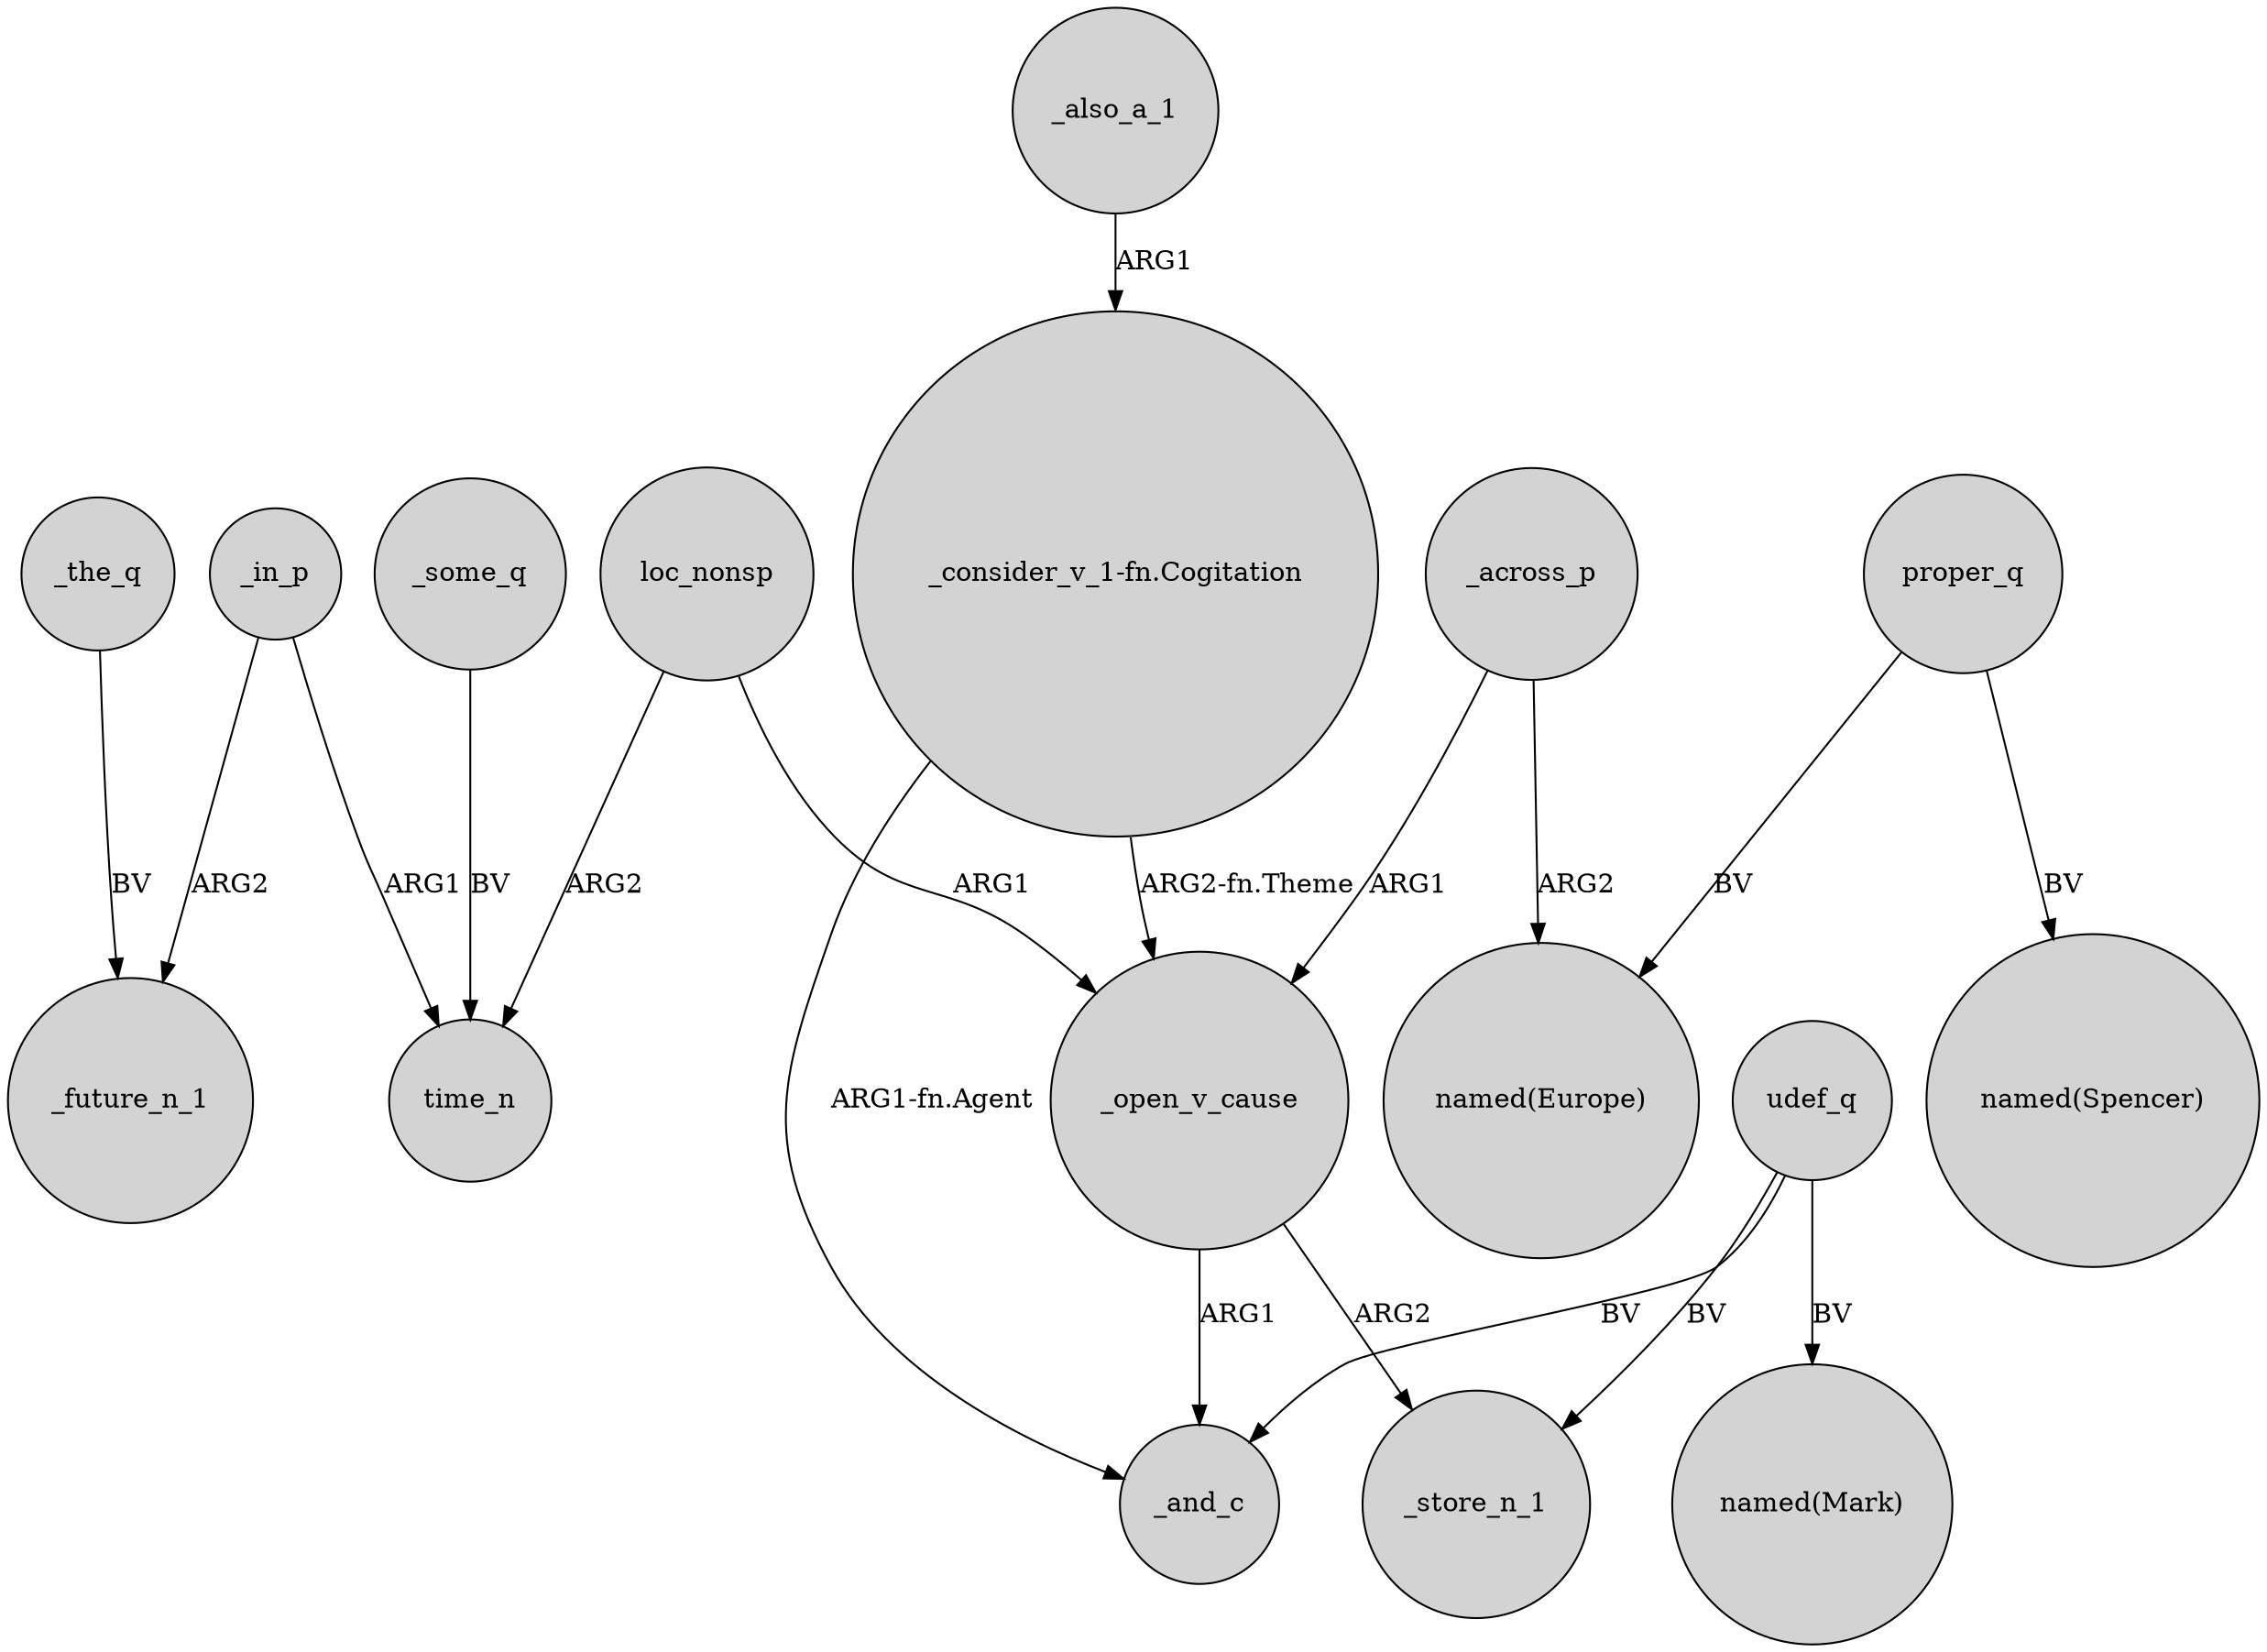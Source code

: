digraph {
	node [shape=circle style=filled]
	_in_p -> _future_n_1 [label=ARG2]
	proper_q -> "named(Spencer)" [label=BV]
	"_consider_v_1-fn.Cogitation" -> _open_v_cause [label="ARG2-fn.Theme"]
	udef_q -> _store_n_1 [label=BV]
	udef_q -> "named(Mark)" [label=BV]
	_the_q -> _future_n_1 [label=BV]
	_open_v_cause -> _and_c [label=ARG1]
	loc_nonsp -> _open_v_cause [label=ARG1]
	_across_p -> _open_v_cause [label=ARG1]
	_open_v_cause -> _store_n_1 [label=ARG2]
	proper_q -> "named(Europe)" [label=BV]
	udef_q -> _and_c [label=BV]
	_in_p -> time_n [label=ARG1]
	loc_nonsp -> time_n [label=ARG2]
	_across_p -> "named(Europe)" [label=ARG2]
	"_consider_v_1-fn.Cogitation" -> _and_c [label="ARG1-fn.Agent"]
	_some_q -> time_n [label=BV]
	_also_a_1 -> "_consider_v_1-fn.Cogitation" [label=ARG1]
}
